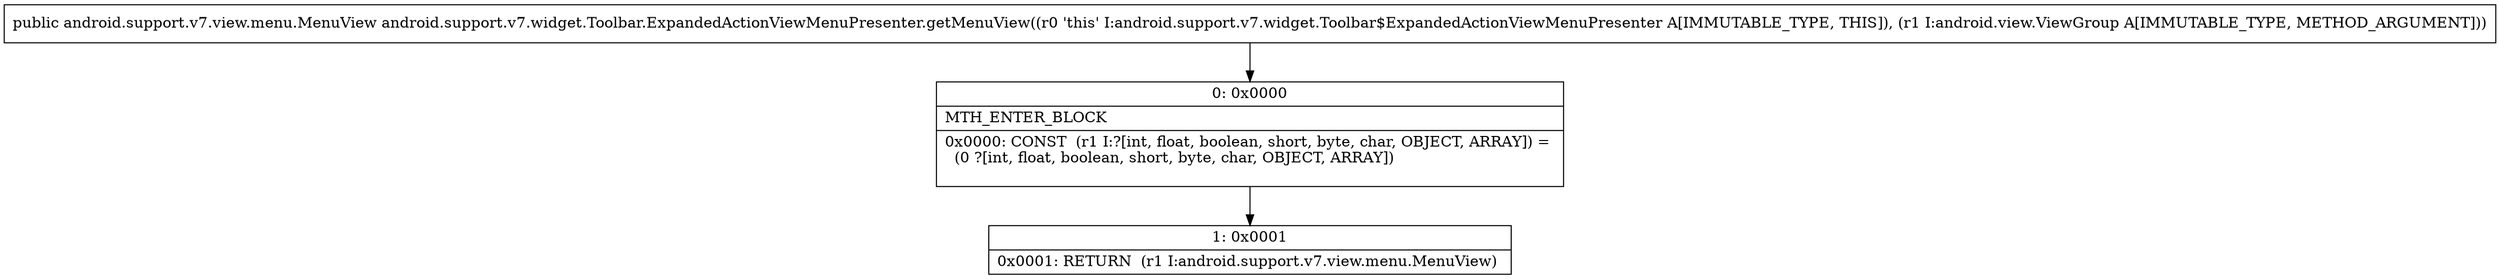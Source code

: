 digraph "CFG forandroid.support.v7.widget.Toolbar.ExpandedActionViewMenuPresenter.getMenuView(Landroid\/view\/ViewGroup;)Landroid\/support\/v7\/view\/menu\/MenuView;" {
Node_0 [shape=record,label="{0\:\ 0x0000|MTH_ENTER_BLOCK\l|0x0000: CONST  (r1 I:?[int, float, boolean, short, byte, char, OBJECT, ARRAY]) = \l  (0 ?[int, float, boolean, short, byte, char, OBJECT, ARRAY])\l \l}"];
Node_1 [shape=record,label="{1\:\ 0x0001|0x0001: RETURN  (r1 I:android.support.v7.view.menu.MenuView) \l}"];
MethodNode[shape=record,label="{public android.support.v7.view.menu.MenuView android.support.v7.widget.Toolbar.ExpandedActionViewMenuPresenter.getMenuView((r0 'this' I:android.support.v7.widget.Toolbar$ExpandedActionViewMenuPresenter A[IMMUTABLE_TYPE, THIS]), (r1 I:android.view.ViewGroup A[IMMUTABLE_TYPE, METHOD_ARGUMENT])) }"];
MethodNode -> Node_0;
Node_0 -> Node_1;
}

